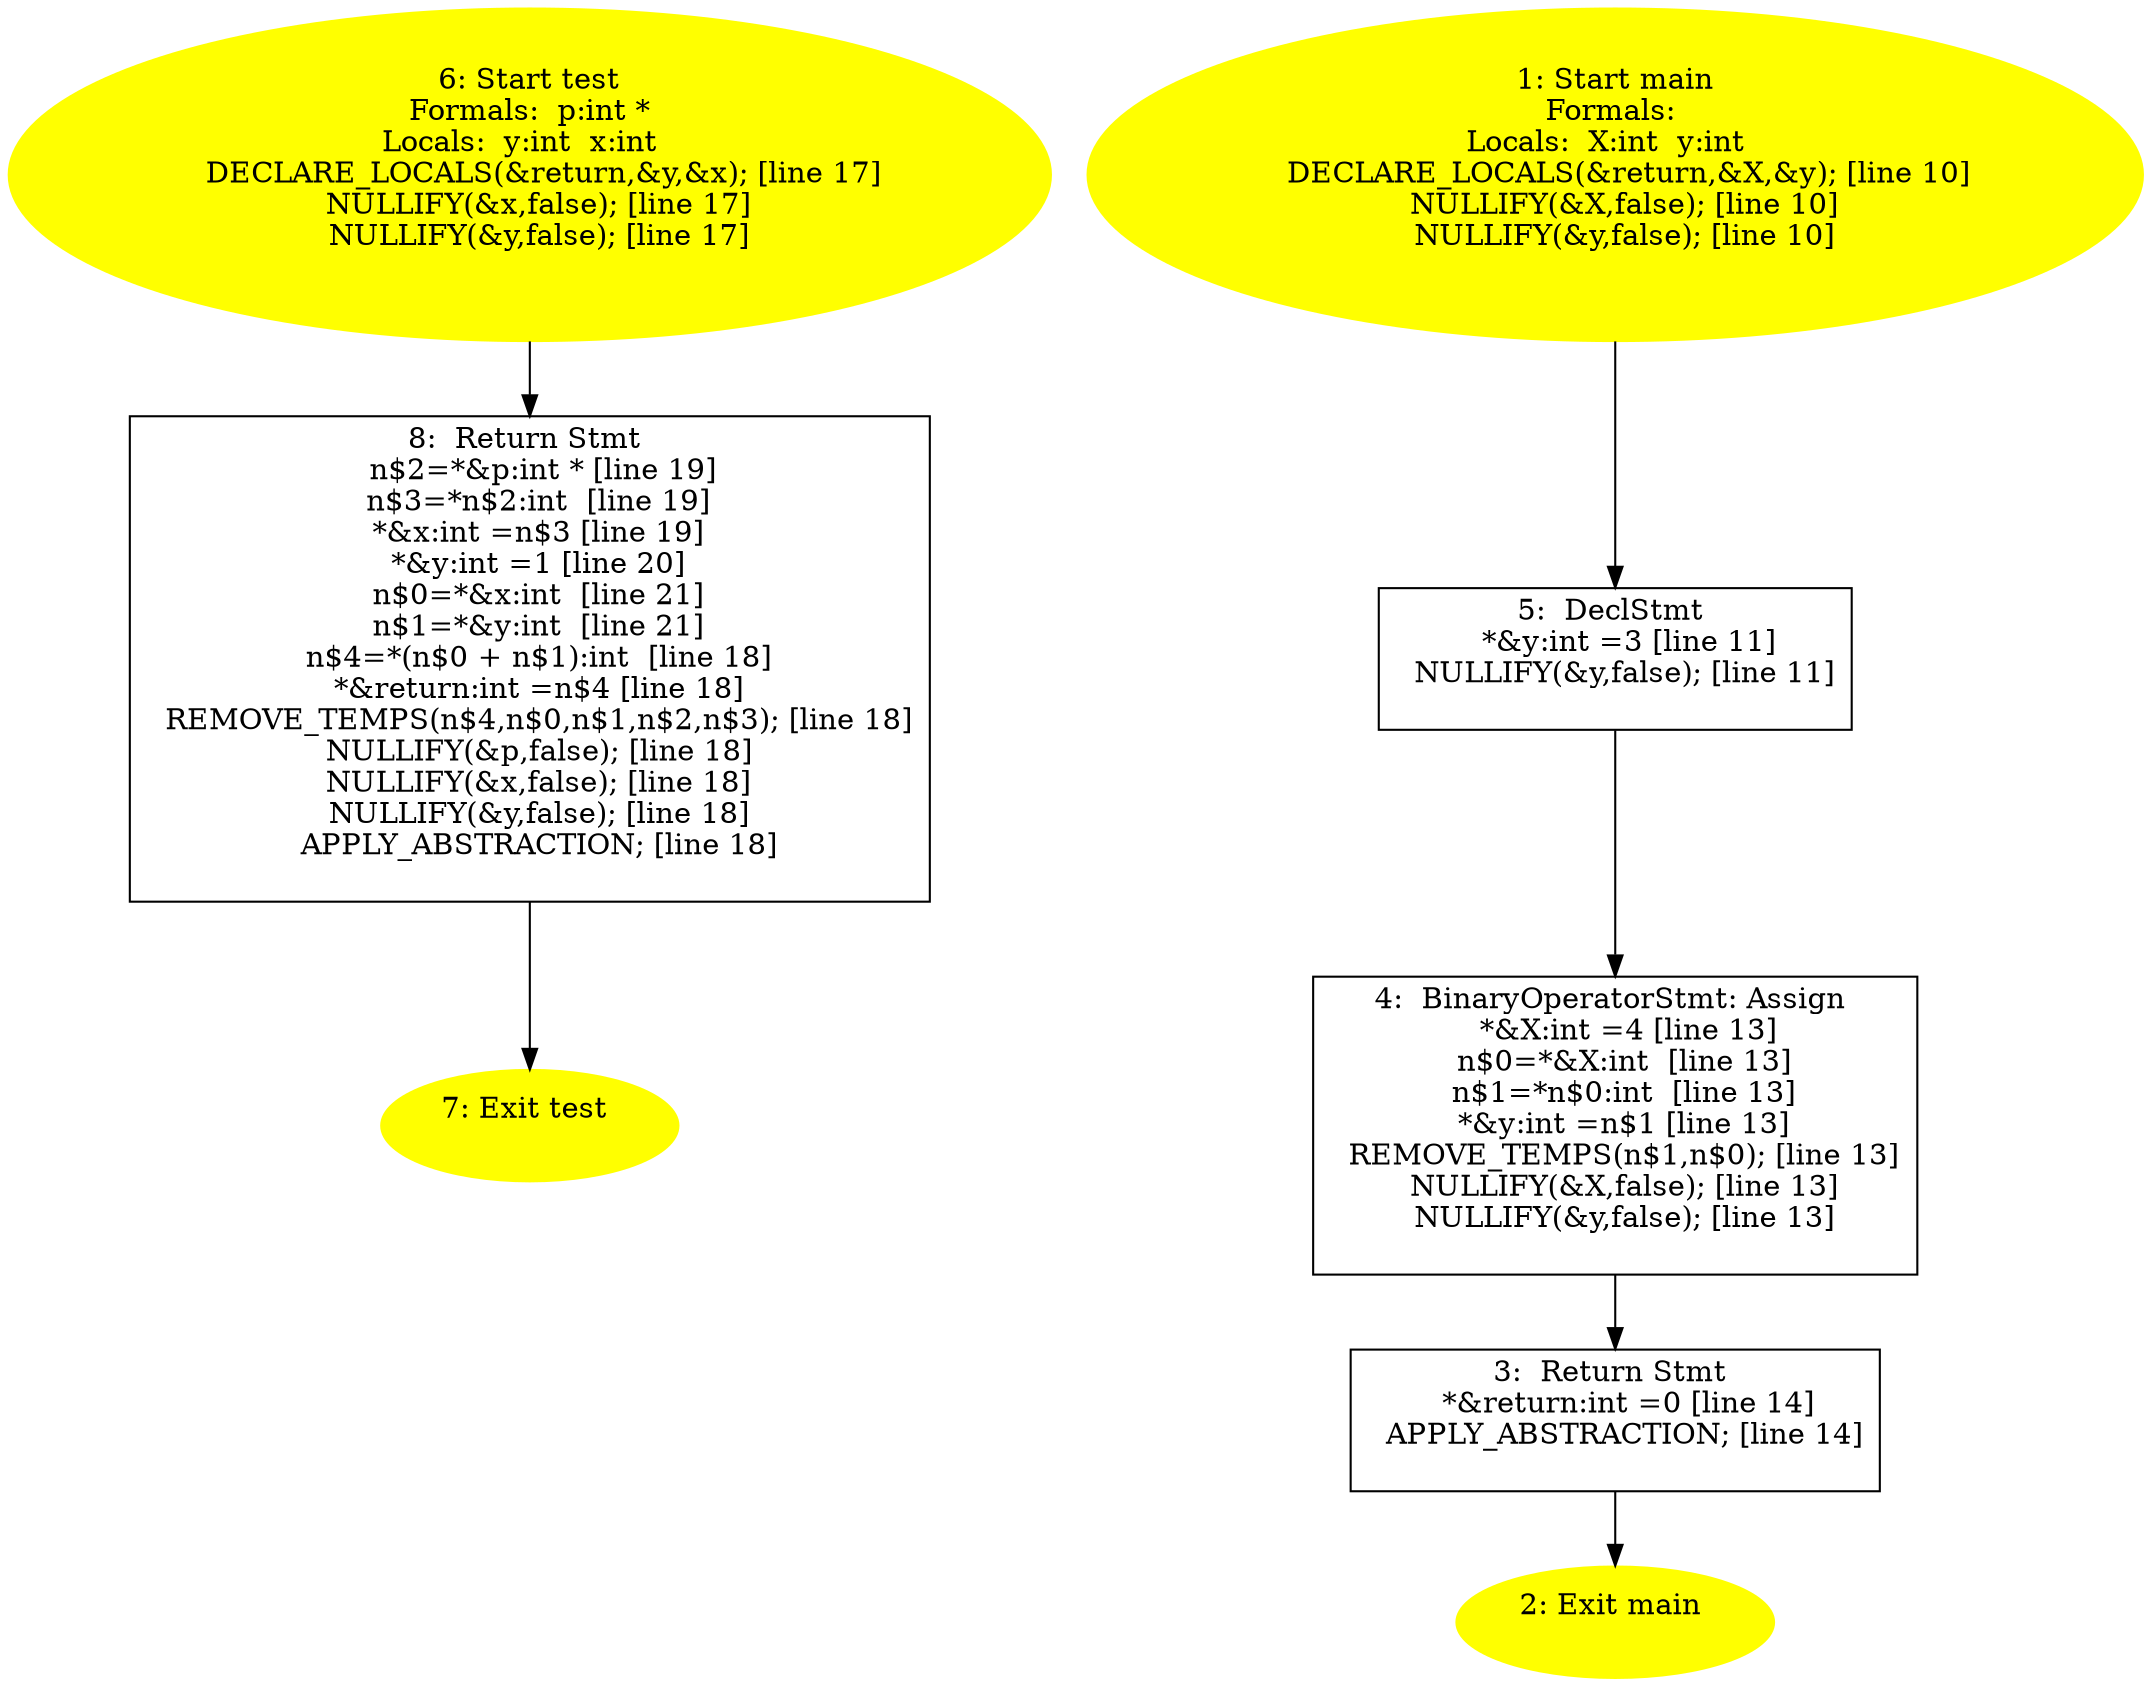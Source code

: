 digraph iCFG {
8 [label="8:  Return Stmt \n   n$2=*&p:int * [line 19]\n  n$3=*n$2:int  [line 19]\n  *&x:int =n$3 [line 19]\n  *&y:int =1 [line 20]\n  n$0=*&x:int  [line 21]\n  n$1=*&y:int  [line 21]\n  n$4=*(n$0 + n$1):int  [line 18]\n  *&return:int =n$4 [line 18]\n  REMOVE_TEMPS(n$4,n$0,n$1,n$2,n$3); [line 18]\n  NULLIFY(&p,false); [line 18]\n  NULLIFY(&x,false); [line 18]\n  NULLIFY(&y,false); [line 18]\n  APPLY_ABSTRACTION; [line 18]\n " shape="box"]
	

	 8 -> 7 ;
7 [label="7: Exit test \n  " color=yellow style=filled]
	

6 [label="6: Start test\nFormals:  p:int *\nLocals:  y:int  x:int  \n   DECLARE_LOCALS(&return,&y,&x); [line 17]\n  NULLIFY(&x,false); [line 17]\n  NULLIFY(&y,false); [line 17]\n " color=yellow style=filled]
	

	 6 -> 8 ;
5 [label="5:  DeclStmt \n   *&y:int =3 [line 11]\n  NULLIFY(&y,false); [line 11]\n " shape="box"]
	

	 5 -> 4 ;
4 [label="4:  BinaryOperatorStmt: Assign \n   *&X:int =4 [line 13]\n  n$0=*&X:int  [line 13]\n  n$1=*n$0:int  [line 13]\n  *&y:int =n$1 [line 13]\n  REMOVE_TEMPS(n$1,n$0); [line 13]\n  NULLIFY(&X,false); [line 13]\n  NULLIFY(&y,false); [line 13]\n " shape="box"]
	

	 4 -> 3 ;
3 [label="3:  Return Stmt \n   *&return:int =0 [line 14]\n  APPLY_ABSTRACTION; [line 14]\n " shape="box"]
	

	 3 -> 2 ;
2 [label="2: Exit main \n  " color=yellow style=filled]
	

1 [label="1: Start main\nFormals: \nLocals:  X:int  y:int  \n   DECLARE_LOCALS(&return,&X,&y); [line 10]\n  NULLIFY(&X,false); [line 10]\n  NULLIFY(&y,false); [line 10]\n " color=yellow style=filled]
	

	 1 -> 5 ;
}
